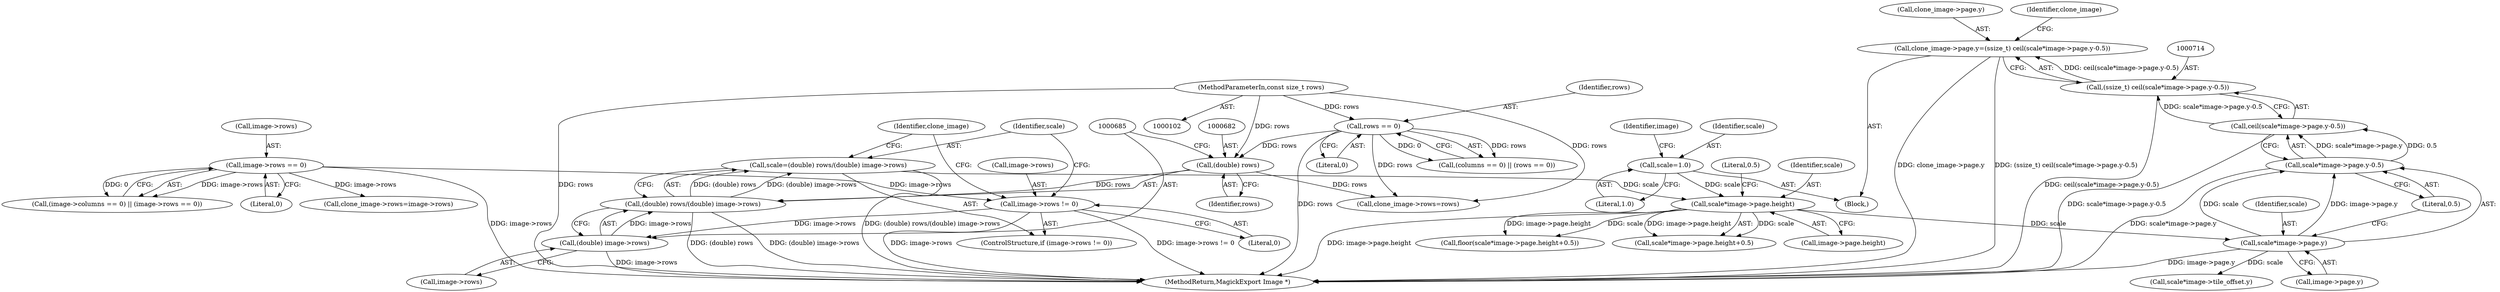 digraph "0_ImageMagick_aecd0ada163a4d6c769cec178955d5f3e9316f2f_0@pointer" {
"1000707" [label="(Call,clone_image->page.y=(ssize_t) ceil(scale*image->page.y-0.5))"];
"1000713" [label="(Call,(ssize_t) ceil(scale*image->page.y-0.5))"];
"1000715" [label="(Call,ceil(scale*image->page.y-0.5))"];
"1000716" [label="(Call,scale*image->page.y-0.5)"];
"1000717" [label="(Call,scale*image->page.y)"];
"1000699" [label="(Call,scale*image->page.height)"];
"1000678" [label="(Call,scale=(double) rows/(double) image->rows)"];
"1000680" [label="(Call,(double) rows/(double) image->rows)"];
"1000681" [label="(Call,(double) rows)"];
"1000545" [label="(Call,rows == 0)"];
"1000105" [label="(MethodParameterIn,const size_t rows)"];
"1000684" [label="(Call,(double) image->rows)"];
"1000673" [label="(Call,image->rows != 0)"];
"1000158" [label="(Call,image->rows == 0)"];
"1000669" [label="(Call,scale=1.0)"];
"1000706" [label="(Literal,0.5)"];
"1000159" [label="(Call,image->rows)"];
"1000162" [label="(Literal,0)"];
"1000677" [label="(Literal,0)"];
"1000708" [label="(Call,clone_image->page.y)"];
"1000699" [label="(Call,scale*image->page.height)"];
"1000545" [label="(Call,rows == 0)"];
"1000728" [label="(Identifier,clone_image)"];
"1000108" [label="(Block,)"];
"1000719" [label="(Call,image->page.y)"];
"1000684" [label="(Call,(double) image->rows)"];
"1000683" [label="(Identifier,rows)"];
"1000717" [label="(Call,scale*image->page.y)"];
"1000541" [label="(Call,(columns == 0) || (rows == 0))"];
"1000670" [label="(Identifier,scale)"];
"1000681" [label="(Call,(double) rows)"];
"1000697" [label="(Call,floor(scale*image->page.height+0.5))"];
"1000680" [label="(Call,(double) rows/(double) image->rows)"];
"1000678" [label="(Call,scale=(double) rows/(double) image->rows)"];
"1000679" [label="(Identifier,scale)"];
"1000158" [label="(Call,image->rows == 0)"];
"1000700" [label="(Identifier,scale)"];
"1000735" [label="(Call,scale*image->tile_offset.y)"];
"1000718" [label="(Identifier,scale)"];
"1000673" [label="(Call,image->rows != 0)"];
"1000715" [label="(Call,ceil(scale*image->page.y-0.5))"];
"1000674" [label="(Call,image->rows)"];
"1000698" [label="(Call,scale*image->page.height+0.5)"];
"1000671" [label="(Literal,1.0)"];
"1000724" [label="(Literal,0.5)"];
"1000686" [label="(Call,image->rows)"];
"1000716" [label="(Call,scale*image->page.y-0.5)"];
"1000546" [label="(Identifier,rows)"];
"1000152" [label="(Call,(image->columns == 0) || (image->rows == 0))"];
"1000105" [label="(MethodParameterIn,const size_t rows)"];
"1000707" [label="(Call,clone_image->page.y=(ssize_t) ceil(scale*image->page.y-0.5))"];
"1000547" [label="(Literal,0)"];
"1000701" [label="(Call,image->page.height)"];
"1000692" [label="(Identifier,clone_image)"];
"1000763" [label="(MethodReturn,MagickExport Image *)"];
"1000669" [label="(Call,scale=1.0)"];
"1000748" [label="(Call,clone_image->rows=rows)"];
"1000675" [label="(Identifier,image)"];
"1000672" [label="(ControlStructure,if (image->rows != 0))"];
"1000713" [label="(Call,(ssize_t) ceil(scale*image->page.y-0.5))"];
"1000272" [label="(Call,clone_image->rows=image->rows)"];
"1000707" -> "1000108"  [label="AST: "];
"1000707" -> "1000713"  [label="CFG: "];
"1000708" -> "1000707"  [label="AST: "];
"1000713" -> "1000707"  [label="AST: "];
"1000728" -> "1000707"  [label="CFG: "];
"1000707" -> "1000763"  [label="DDG: clone_image->page.y"];
"1000707" -> "1000763"  [label="DDG: (ssize_t) ceil(scale*image->page.y-0.5)"];
"1000713" -> "1000707"  [label="DDG: ceil(scale*image->page.y-0.5)"];
"1000713" -> "1000715"  [label="CFG: "];
"1000714" -> "1000713"  [label="AST: "];
"1000715" -> "1000713"  [label="AST: "];
"1000713" -> "1000763"  [label="DDG: ceil(scale*image->page.y-0.5)"];
"1000715" -> "1000713"  [label="DDG: scale*image->page.y-0.5"];
"1000715" -> "1000716"  [label="CFG: "];
"1000716" -> "1000715"  [label="AST: "];
"1000715" -> "1000763"  [label="DDG: scale*image->page.y-0.5"];
"1000716" -> "1000715"  [label="DDG: scale*image->page.y"];
"1000716" -> "1000715"  [label="DDG: 0.5"];
"1000716" -> "1000724"  [label="CFG: "];
"1000717" -> "1000716"  [label="AST: "];
"1000724" -> "1000716"  [label="AST: "];
"1000716" -> "1000763"  [label="DDG: scale*image->page.y"];
"1000717" -> "1000716"  [label="DDG: scale"];
"1000717" -> "1000716"  [label="DDG: image->page.y"];
"1000717" -> "1000719"  [label="CFG: "];
"1000718" -> "1000717"  [label="AST: "];
"1000719" -> "1000717"  [label="AST: "];
"1000724" -> "1000717"  [label="CFG: "];
"1000717" -> "1000763"  [label="DDG: image->page.y"];
"1000699" -> "1000717"  [label="DDG: scale"];
"1000717" -> "1000735"  [label="DDG: scale"];
"1000699" -> "1000698"  [label="AST: "];
"1000699" -> "1000701"  [label="CFG: "];
"1000700" -> "1000699"  [label="AST: "];
"1000701" -> "1000699"  [label="AST: "];
"1000706" -> "1000699"  [label="CFG: "];
"1000699" -> "1000763"  [label="DDG: image->page.height"];
"1000699" -> "1000697"  [label="DDG: scale"];
"1000699" -> "1000697"  [label="DDG: image->page.height"];
"1000699" -> "1000698"  [label="DDG: scale"];
"1000699" -> "1000698"  [label="DDG: image->page.height"];
"1000678" -> "1000699"  [label="DDG: scale"];
"1000669" -> "1000699"  [label="DDG: scale"];
"1000678" -> "1000672"  [label="AST: "];
"1000678" -> "1000680"  [label="CFG: "];
"1000679" -> "1000678"  [label="AST: "];
"1000680" -> "1000678"  [label="AST: "];
"1000692" -> "1000678"  [label="CFG: "];
"1000678" -> "1000763"  [label="DDG: (double) rows/(double) image->rows"];
"1000680" -> "1000678"  [label="DDG: (double) rows"];
"1000680" -> "1000678"  [label="DDG: (double) image->rows"];
"1000680" -> "1000684"  [label="CFG: "];
"1000681" -> "1000680"  [label="AST: "];
"1000684" -> "1000680"  [label="AST: "];
"1000680" -> "1000763"  [label="DDG: (double) rows"];
"1000680" -> "1000763"  [label="DDG: (double) image->rows"];
"1000681" -> "1000680"  [label="DDG: rows"];
"1000684" -> "1000680"  [label="DDG: image->rows"];
"1000681" -> "1000683"  [label="CFG: "];
"1000682" -> "1000681"  [label="AST: "];
"1000683" -> "1000681"  [label="AST: "];
"1000685" -> "1000681"  [label="CFG: "];
"1000545" -> "1000681"  [label="DDG: rows"];
"1000105" -> "1000681"  [label="DDG: rows"];
"1000681" -> "1000748"  [label="DDG: rows"];
"1000545" -> "1000541"  [label="AST: "];
"1000545" -> "1000547"  [label="CFG: "];
"1000546" -> "1000545"  [label="AST: "];
"1000547" -> "1000545"  [label="AST: "];
"1000541" -> "1000545"  [label="CFG: "];
"1000545" -> "1000763"  [label="DDG: rows"];
"1000545" -> "1000541"  [label="DDG: rows"];
"1000545" -> "1000541"  [label="DDG: 0"];
"1000105" -> "1000545"  [label="DDG: rows"];
"1000545" -> "1000748"  [label="DDG: rows"];
"1000105" -> "1000102"  [label="AST: "];
"1000105" -> "1000763"  [label="DDG: rows"];
"1000105" -> "1000748"  [label="DDG: rows"];
"1000684" -> "1000686"  [label="CFG: "];
"1000685" -> "1000684"  [label="AST: "];
"1000686" -> "1000684"  [label="AST: "];
"1000684" -> "1000763"  [label="DDG: image->rows"];
"1000673" -> "1000684"  [label="DDG: image->rows"];
"1000673" -> "1000672"  [label="AST: "];
"1000673" -> "1000677"  [label="CFG: "];
"1000674" -> "1000673"  [label="AST: "];
"1000677" -> "1000673"  [label="AST: "];
"1000679" -> "1000673"  [label="CFG: "];
"1000692" -> "1000673"  [label="CFG: "];
"1000673" -> "1000763"  [label="DDG: image->rows"];
"1000673" -> "1000763"  [label="DDG: image->rows != 0"];
"1000158" -> "1000673"  [label="DDG: image->rows"];
"1000158" -> "1000152"  [label="AST: "];
"1000158" -> "1000162"  [label="CFG: "];
"1000159" -> "1000158"  [label="AST: "];
"1000162" -> "1000158"  [label="AST: "];
"1000152" -> "1000158"  [label="CFG: "];
"1000158" -> "1000763"  [label="DDG: image->rows"];
"1000158" -> "1000152"  [label="DDG: image->rows"];
"1000158" -> "1000152"  [label="DDG: 0"];
"1000158" -> "1000272"  [label="DDG: image->rows"];
"1000669" -> "1000108"  [label="AST: "];
"1000669" -> "1000671"  [label="CFG: "];
"1000670" -> "1000669"  [label="AST: "];
"1000671" -> "1000669"  [label="AST: "];
"1000675" -> "1000669"  [label="CFG: "];
}
